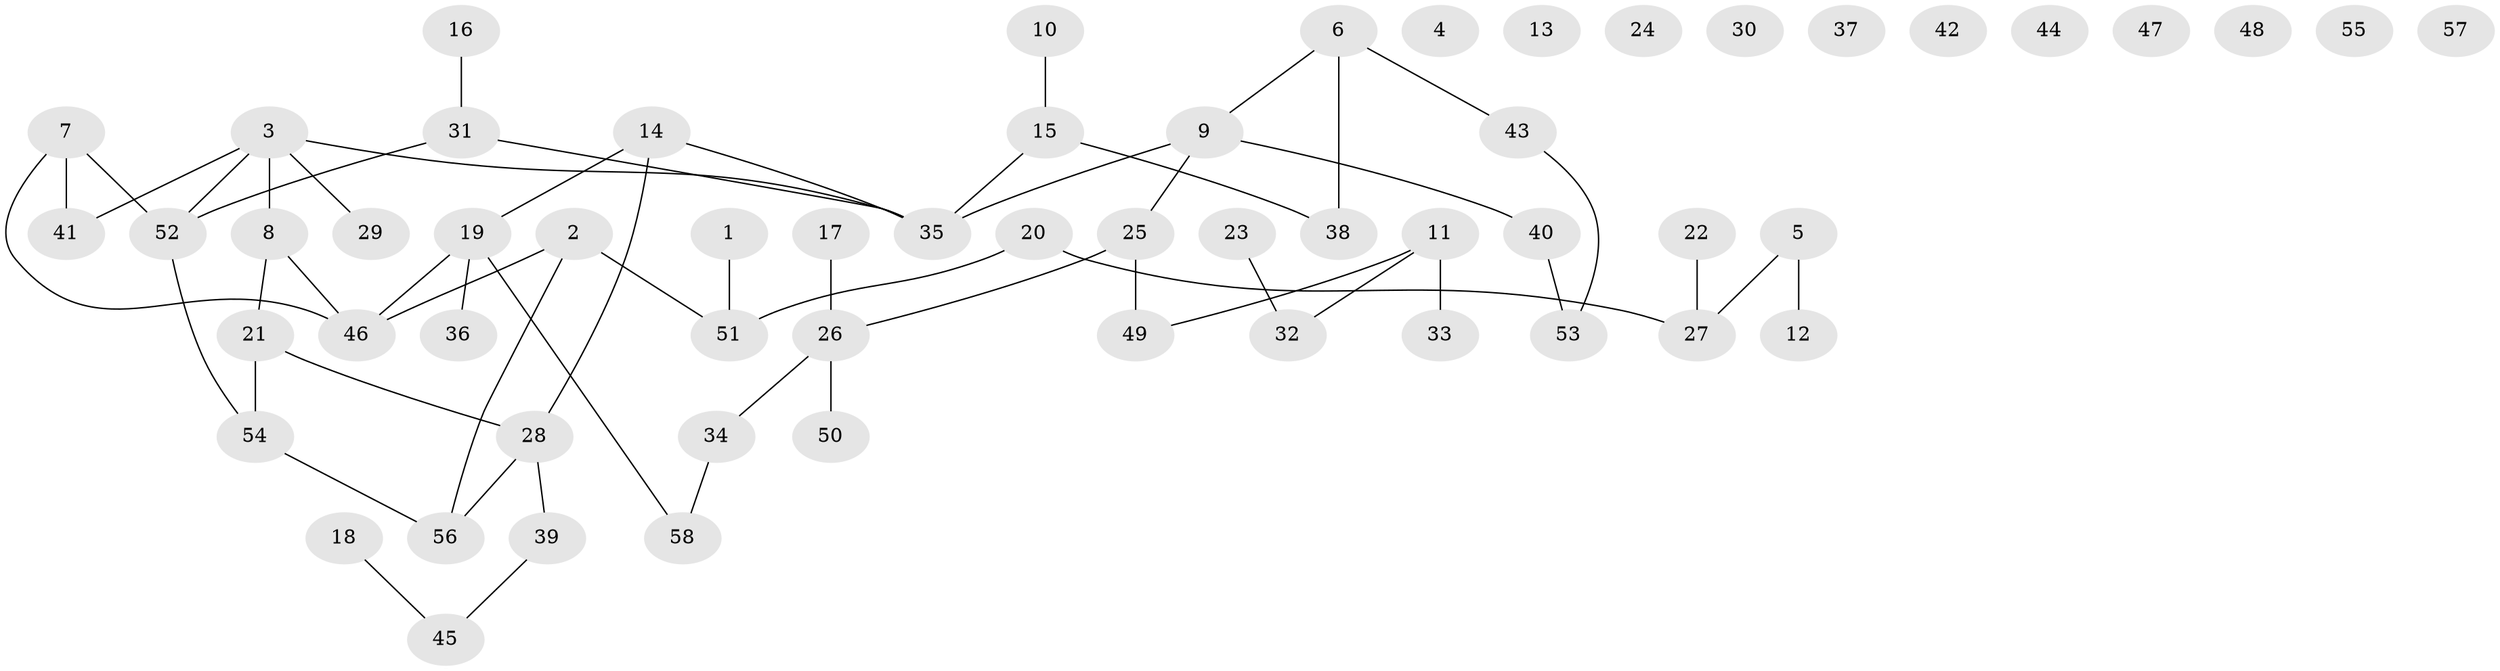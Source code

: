 // Generated by graph-tools (version 1.1) at 2025/33/03/09/25 02:33:30]
// undirected, 58 vertices, 57 edges
graph export_dot {
graph [start="1"]
  node [color=gray90,style=filled];
  1;
  2;
  3;
  4;
  5;
  6;
  7;
  8;
  9;
  10;
  11;
  12;
  13;
  14;
  15;
  16;
  17;
  18;
  19;
  20;
  21;
  22;
  23;
  24;
  25;
  26;
  27;
  28;
  29;
  30;
  31;
  32;
  33;
  34;
  35;
  36;
  37;
  38;
  39;
  40;
  41;
  42;
  43;
  44;
  45;
  46;
  47;
  48;
  49;
  50;
  51;
  52;
  53;
  54;
  55;
  56;
  57;
  58;
  1 -- 51;
  2 -- 46;
  2 -- 51;
  2 -- 56;
  3 -- 8;
  3 -- 29;
  3 -- 35;
  3 -- 41;
  3 -- 52;
  5 -- 12;
  5 -- 27;
  6 -- 9;
  6 -- 38;
  6 -- 43;
  7 -- 41;
  7 -- 46;
  7 -- 52;
  8 -- 21;
  8 -- 46;
  9 -- 25;
  9 -- 35;
  9 -- 40;
  10 -- 15;
  11 -- 32;
  11 -- 33;
  11 -- 49;
  14 -- 19;
  14 -- 28;
  14 -- 35;
  15 -- 35;
  15 -- 38;
  16 -- 31;
  17 -- 26;
  18 -- 45;
  19 -- 36;
  19 -- 46;
  19 -- 58;
  20 -- 27;
  20 -- 51;
  21 -- 28;
  21 -- 54;
  22 -- 27;
  23 -- 32;
  25 -- 26;
  25 -- 49;
  26 -- 34;
  26 -- 50;
  28 -- 39;
  28 -- 56;
  31 -- 35;
  31 -- 52;
  34 -- 58;
  39 -- 45;
  40 -- 53;
  43 -- 53;
  52 -- 54;
  54 -- 56;
}
